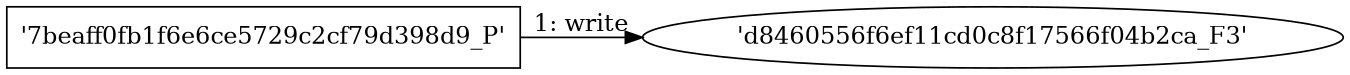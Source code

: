 digraph "D:\Learning\Paper\apt\基于CTI的攻击预警\Dataset\攻击图\ASGfromALLCTI\Introducing Windows Defender Application Control.dot" {
rankdir="LR"
size="9"
fixedsize="false"
splines="true"
nodesep=0.3
ranksep=0
fontsize=10
overlap="scalexy"
engine= "neato"
	"'d8460556f6ef11cd0c8f17566f04b2ca_F3'" [node_type=file shape=ellipse]
	"'7beaff0fb1f6e6ce5729c2cf79d398d9_P'" [node_type=Process shape=box]
	"'7beaff0fb1f6e6ce5729c2cf79d398d9_P'" -> "'d8460556f6ef11cd0c8f17566f04b2ca_F3'" [label="1: write"]
}
